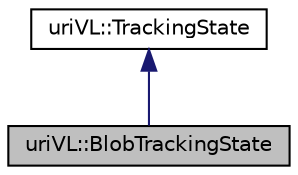 digraph "uriVL::BlobTrackingState"
{
  edge [fontname="Helvetica",fontsize="10",labelfontname="Helvetica",labelfontsize="10"];
  node [fontname="Helvetica",fontsize="10",shape=record];
  Node1 [label="uriVL::BlobTrackingState",height=0.2,width=0.4,color="black", fillcolor="grey75", style="filled", fontcolor="black"];
  Node2 -> Node1 [dir="back",color="midnightblue",fontsize="10",style="solid",fontname="Helvetica"];
  Node2 [label="uriVL::TrackingState",height=0.2,width=0.4,color="black", fillcolor="white", style="filled",URL="$classuriVL_1_1TrackingState.html"];
}
